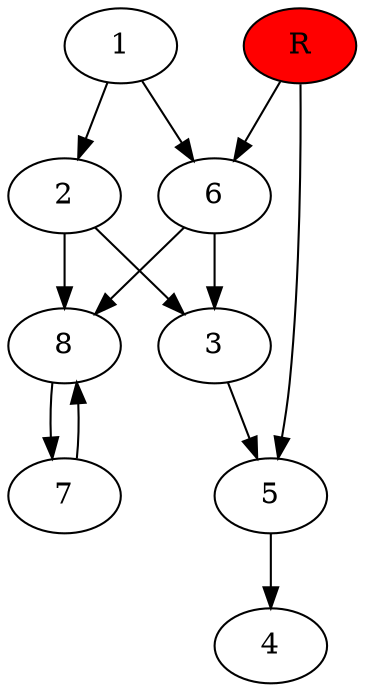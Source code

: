 digraph prb8703 {
	1
	2
	3
	4
	5
	6
	7
	8
	R [fillcolor="#ff0000" style=filled]
	1 -> 2
	1 -> 6
	2 -> 3
	2 -> 8
	3 -> 5
	5 -> 4
	6 -> 3
	6 -> 8
	7 -> 8
	8 -> 7
	R -> 5
	R -> 6
}
